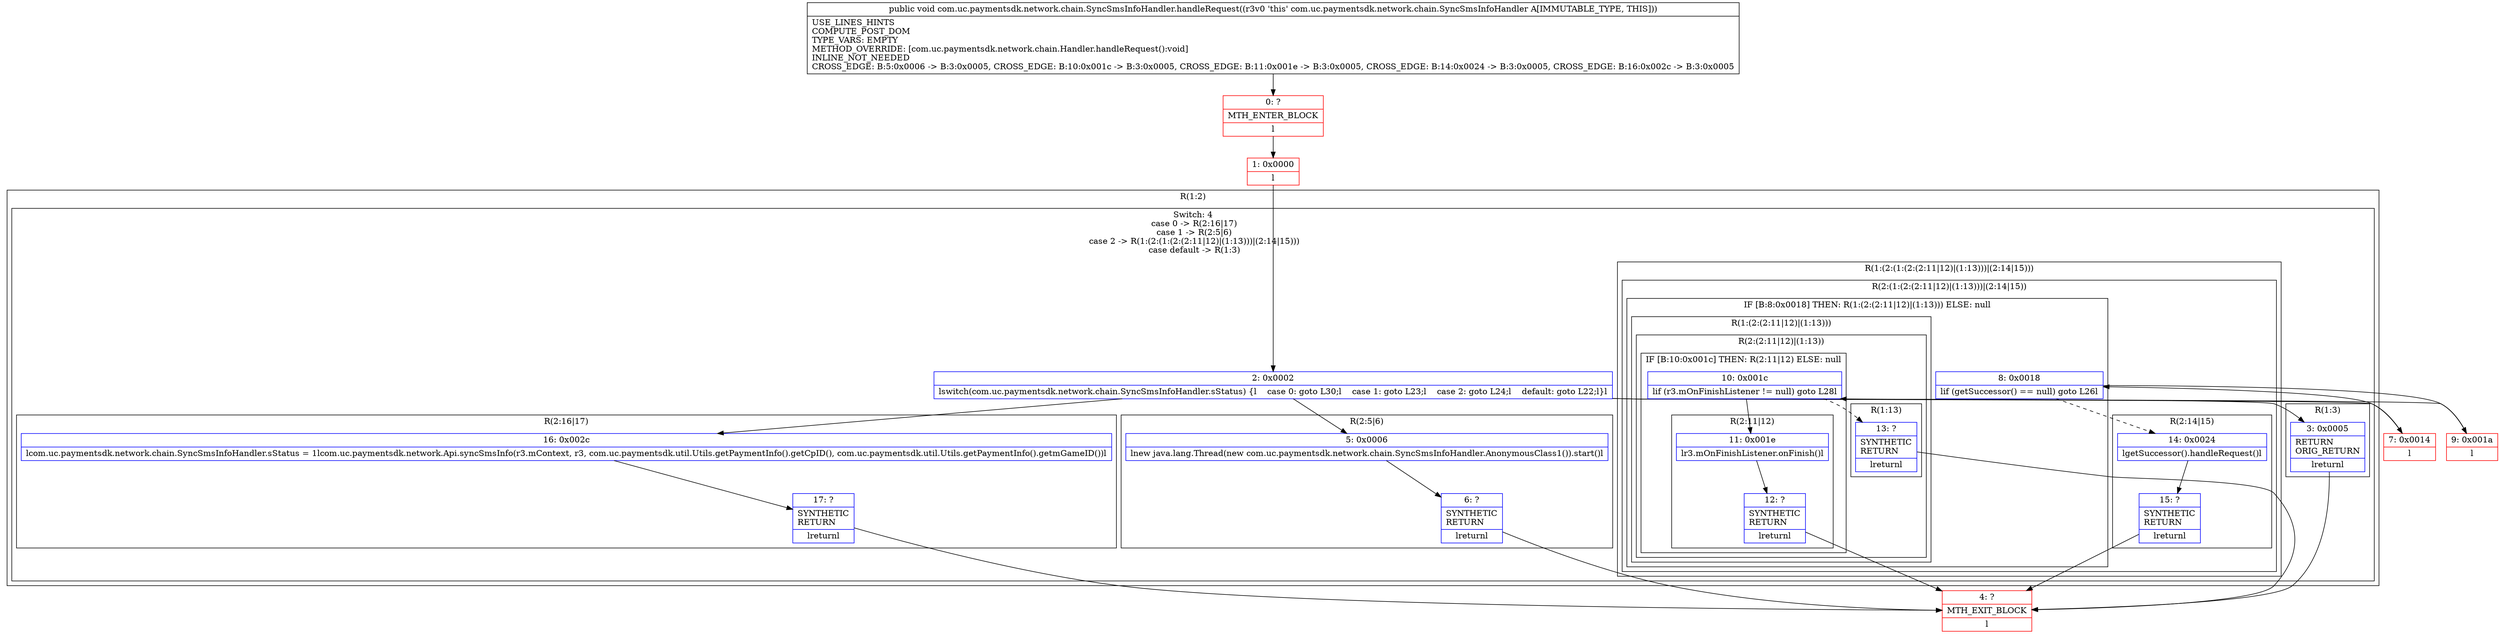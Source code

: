digraph "CFG forcom.uc.paymentsdk.network.chain.SyncSmsInfoHandler.handleRequest()V" {
subgraph cluster_Region_1185884403 {
label = "R(1:2)";
node [shape=record,color=blue];
subgraph cluster_SwitchRegion_1893043177 {
label = "Switch: 4
 case 0 -> R(2:16|17)
 case 1 -> R(2:5|6)
 case 2 -> R(1:(2:(1:(2:(2:11|12)|(1:13)))|(2:14|15)))
 case default -> R(1:3)";
node [shape=record,color=blue];
Node_2 [shape=record,label="{2\:\ 0x0002|lswitch(com.uc.paymentsdk.network.chain.SyncSmsInfoHandler.sStatus) \{l    case 0: goto L30;l    case 1: goto L23;l    case 2: goto L24;l    default: goto L22;l\}l}"];
subgraph cluster_Region_948762910 {
label = "R(2:16|17)";
node [shape=record,color=blue];
Node_16 [shape=record,label="{16\:\ 0x002c|lcom.uc.paymentsdk.network.chain.SyncSmsInfoHandler.sStatus = 1lcom.uc.paymentsdk.network.Api.syncSmsInfo(r3.mContext, r3, com.uc.paymentsdk.util.Utils.getPaymentInfo().getCpID(), com.uc.paymentsdk.util.Utils.getPaymentInfo().getmGameID())l}"];
Node_17 [shape=record,label="{17\:\ ?|SYNTHETIC\lRETURN\l|lreturnl}"];
}
subgraph cluster_Region_1215392300 {
label = "R(2:5|6)";
node [shape=record,color=blue];
Node_5 [shape=record,label="{5\:\ 0x0006|lnew java.lang.Thread(new com.uc.paymentsdk.network.chain.SyncSmsInfoHandler.AnonymousClass1()).start()l}"];
Node_6 [shape=record,label="{6\:\ ?|SYNTHETIC\lRETURN\l|lreturnl}"];
}
subgraph cluster_Region_1998994273 {
label = "R(1:(2:(1:(2:(2:11|12)|(1:13)))|(2:14|15)))";
node [shape=record,color=blue];
subgraph cluster_Region_737176751 {
label = "R(2:(1:(2:(2:11|12)|(1:13)))|(2:14|15))";
node [shape=record,color=blue];
subgraph cluster_IfRegion_1953182918 {
label = "IF [B:8:0x0018] THEN: R(1:(2:(2:11|12)|(1:13))) ELSE: null";
node [shape=record,color=blue];
Node_8 [shape=record,label="{8\:\ 0x0018|lif (getSuccessor() == null) goto L26l}"];
subgraph cluster_Region_931663981 {
label = "R(1:(2:(2:11|12)|(1:13)))";
node [shape=record,color=blue];
subgraph cluster_Region_1907607758 {
label = "R(2:(2:11|12)|(1:13))";
node [shape=record,color=blue];
subgraph cluster_IfRegion_1494107971 {
label = "IF [B:10:0x001c] THEN: R(2:11|12) ELSE: null";
node [shape=record,color=blue];
Node_10 [shape=record,label="{10\:\ 0x001c|lif (r3.mOnFinishListener != null) goto L28l}"];
subgraph cluster_Region_1961788832 {
label = "R(2:11|12)";
node [shape=record,color=blue];
Node_11 [shape=record,label="{11\:\ 0x001e|lr3.mOnFinishListener.onFinish()l}"];
Node_12 [shape=record,label="{12\:\ ?|SYNTHETIC\lRETURN\l|lreturnl}"];
}
}
subgraph cluster_Region_51574824 {
label = "R(1:13)";
node [shape=record,color=blue];
Node_13 [shape=record,label="{13\:\ ?|SYNTHETIC\lRETURN\l|lreturnl}"];
}
}
}
}
subgraph cluster_Region_1812505916 {
label = "R(2:14|15)";
node [shape=record,color=blue];
Node_14 [shape=record,label="{14\:\ 0x0024|lgetSuccessor().handleRequest()l}"];
Node_15 [shape=record,label="{15\:\ ?|SYNTHETIC\lRETURN\l|lreturnl}"];
}
}
}
subgraph cluster_Region_1192739745 {
label = "R(1:3)";
node [shape=record,color=blue];
Node_3 [shape=record,label="{3\:\ 0x0005|RETURN\lORIG_RETURN\l|lreturnl}"];
}
}
}
Node_0 [shape=record,color=red,label="{0\:\ ?|MTH_ENTER_BLOCK\l|l}"];
Node_1 [shape=record,color=red,label="{1\:\ 0x0000|l}"];
Node_4 [shape=record,color=red,label="{4\:\ ?|MTH_EXIT_BLOCK\l|l}"];
Node_7 [shape=record,color=red,label="{7\:\ 0x0014|l}"];
Node_9 [shape=record,color=red,label="{9\:\ 0x001a|l}"];
MethodNode[shape=record,label="{public void com.uc.paymentsdk.network.chain.SyncSmsInfoHandler.handleRequest((r3v0 'this' com.uc.paymentsdk.network.chain.SyncSmsInfoHandler A[IMMUTABLE_TYPE, THIS]))  | USE_LINES_HINTS\lCOMPUTE_POST_DOM\lTYPE_VARS: EMPTY\lMETHOD_OVERRIDE: [com.uc.paymentsdk.network.chain.Handler.handleRequest():void]\lINLINE_NOT_NEEDED\lCROSS_EDGE: B:5:0x0006 \-\> B:3:0x0005, CROSS_EDGE: B:10:0x001c \-\> B:3:0x0005, CROSS_EDGE: B:11:0x001e \-\> B:3:0x0005, CROSS_EDGE: B:14:0x0024 \-\> B:3:0x0005, CROSS_EDGE: B:16:0x002c \-\> B:3:0x0005\l}"];
MethodNode -> Node_0;
Node_2 -> Node_3;
Node_2 -> Node_5;
Node_2 -> Node_7;
Node_2 -> Node_16;
Node_16 -> Node_17;
Node_17 -> Node_4;
Node_5 -> Node_6;
Node_6 -> Node_4;
Node_8 -> Node_9;
Node_8 -> Node_14[style=dashed];
Node_10 -> Node_11;
Node_10 -> Node_13[style=dashed];
Node_11 -> Node_12;
Node_12 -> Node_4;
Node_13 -> Node_4;
Node_14 -> Node_15;
Node_15 -> Node_4;
Node_3 -> Node_4;
Node_0 -> Node_1;
Node_1 -> Node_2;
Node_7 -> Node_8;
Node_9 -> Node_10;
}

